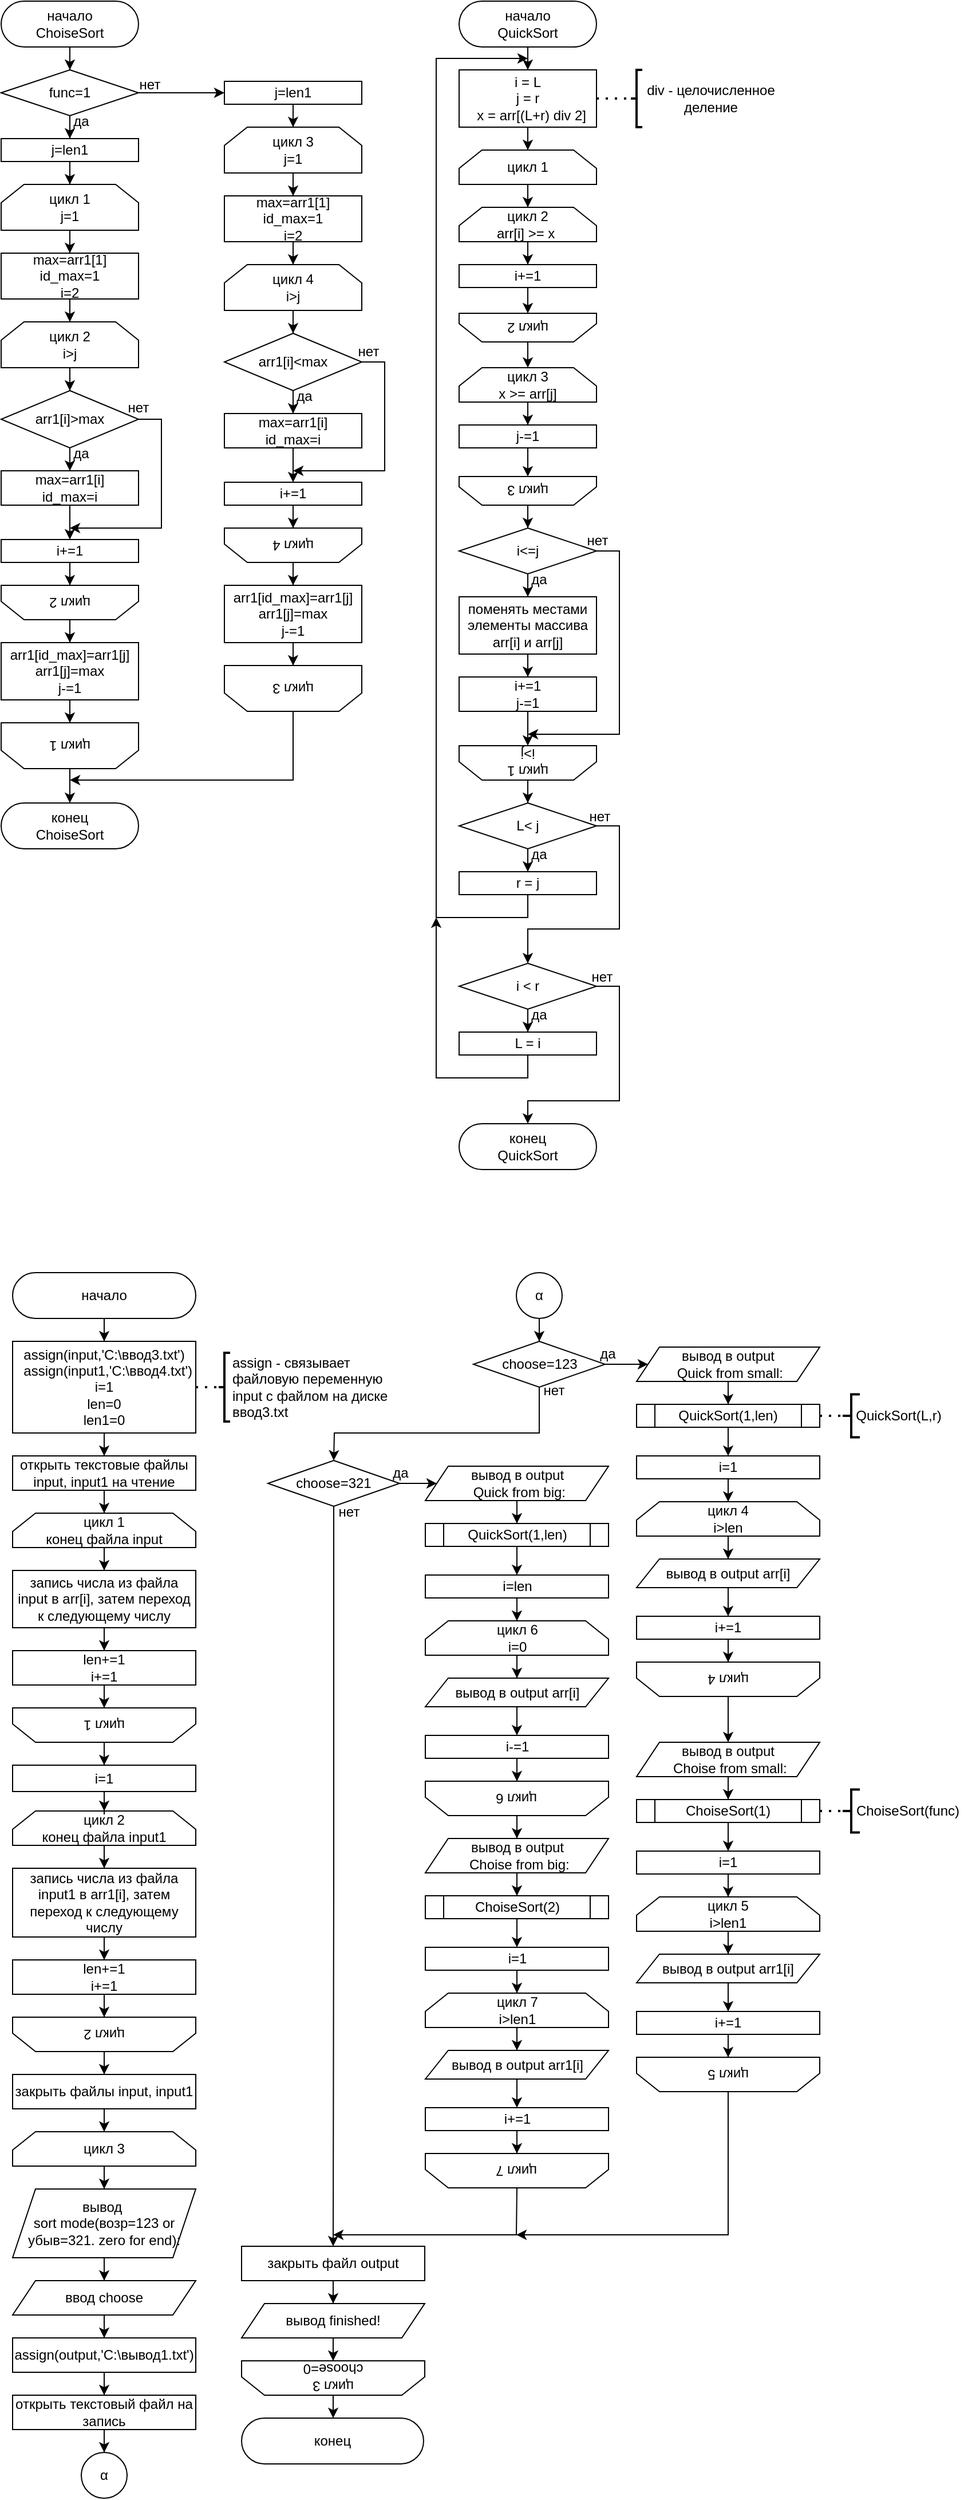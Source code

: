 <mxfile version="22.1.11" type="device">
  <diagram name="Page-1" id="1bL1KrdwcpAX85IpgROX">
    <mxGraphModel dx="1032" dy="501" grid="1" gridSize="10" guides="1" tooltips="1" connect="1" arrows="1" fold="1" page="1" pageScale="1" pageWidth="850" pageHeight="1100" math="0" shadow="0">
      <root>
        <mxCell id="0" />
        <mxCell id="1" parent="0" />
        <mxCell id="lD13FCNnS3y91jVT264B-4" style="edgeStyle=orthogonalEdgeStyle;rounded=0;orthogonalLoop=1;jettySize=auto;html=1;" edge="1" parent="1" source="lD13FCNnS3y91jVT264B-1" target="lD13FCNnS3y91jVT264B-2">
          <mxGeometry relative="1" as="geometry" />
        </mxCell>
        <mxCell id="lD13FCNnS3y91jVT264B-1" value="начало&lt;br&gt;ChoiseSort" style="rounded=1;whiteSpace=wrap;html=1;arcSize=50;" vertex="1" parent="1">
          <mxGeometry x="10" y="10" width="120" height="40" as="geometry" />
        </mxCell>
        <mxCell id="lD13FCNnS3y91jVT264B-6" value="" style="edgeStyle=orthogonalEdgeStyle;rounded=0;orthogonalLoop=1;jettySize=auto;html=1;" edge="1" parent="1" source="lD13FCNnS3y91jVT264B-2" target="lD13FCNnS3y91jVT264B-5">
          <mxGeometry relative="1" as="geometry" />
        </mxCell>
        <mxCell id="lD13FCNnS3y91jVT264B-52" style="edgeStyle=orthogonalEdgeStyle;rounded=0;orthogonalLoop=1;jettySize=auto;html=1;entryX=0;entryY=0.5;entryDx=0;entryDy=0;" edge="1" parent="1" source="lD13FCNnS3y91jVT264B-2" target="lD13FCNnS3y91jVT264B-31">
          <mxGeometry relative="1" as="geometry" />
        </mxCell>
        <mxCell id="lD13FCNnS3y91jVT264B-2" value="func=1" style="rhombus;whiteSpace=wrap;html=1;" vertex="1" parent="1">
          <mxGeometry x="10" y="70" width="120" height="40" as="geometry" />
        </mxCell>
        <mxCell id="lD13FCNnS3y91jVT264B-8" value="" style="edgeStyle=orthogonalEdgeStyle;rounded=0;orthogonalLoop=1;jettySize=auto;html=1;" edge="1" parent="1" source="lD13FCNnS3y91jVT264B-5" target="lD13FCNnS3y91jVT264B-7">
          <mxGeometry relative="1" as="geometry" />
        </mxCell>
        <mxCell id="lD13FCNnS3y91jVT264B-5" value="j=len1" style="rounded=0;whiteSpace=wrap;html=1;" vertex="1" parent="1">
          <mxGeometry x="10" y="130" width="120" height="20" as="geometry" />
        </mxCell>
        <mxCell id="lD13FCNnS3y91jVT264B-10" value="" style="edgeStyle=orthogonalEdgeStyle;rounded=0;orthogonalLoop=1;jettySize=auto;html=1;" edge="1" parent="1" source="lD13FCNnS3y91jVT264B-7" target="lD13FCNnS3y91jVT264B-9">
          <mxGeometry relative="1" as="geometry" />
        </mxCell>
        <mxCell id="lD13FCNnS3y91jVT264B-7" value="цикл 1&lt;br&gt;j=1" style="shape=loopLimit;whiteSpace=wrap;html=1;" vertex="1" parent="1">
          <mxGeometry x="10" y="170" width="120" height="40" as="geometry" />
        </mxCell>
        <mxCell id="lD13FCNnS3y91jVT264B-12" value="" style="edgeStyle=orthogonalEdgeStyle;rounded=0;orthogonalLoop=1;jettySize=auto;html=1;" edge="1" parent="1" source="lD13FCNnS3y91jVT264B-9" target="lD13FCNnS3y91jVT264B-11">
          <mxGeometry relative="1" as="geometry" />
        </mxCell>
        <mxCell id="lD13FCNnS3y91jVT264B-9" value="max=arr1[1]&lt;br&gt;id_max=1&lt;br&gt;i=2" style="rounded=0;whiteSpace=wrap;html=1;" vertex="1" parent="1">
          <mxGeometry x="10" y="230" width="120" height="40" as="geometry" />
        </mxCell>
        <mxCell id="lD13FCNnS3y91jVT264B-15" value="" style="edgeStyle=orthogonalEdgeStyle;rounded=0;orthogonalLoop=1;jettySize=auto;html=1;" edge="1" parent="1" source="lD13FCNnS3y91jVT264B-11" target="lD13FCNnS3y91jVT264B-13">
          <mxGeometry relative="1" as="geometry" />
        </mxCell>
        <mxCell id="lD13FCNnS3y91jVT264B-11" value="цикл 2&lt;br&gt;i&amp;gt;j" style="shape=loopLimit;whiteSpace=wrap;html=1;" vertex="1" parent="1">
          <mxGeometry x="10" y="290" width="120" height="40" as="geometry" />
        </mxCell>
        <mxCell id="lD13FCNnS3y91jVT264B-17" value="" style="edgeStyle=orthogonalEdgeStyle;rounded=0;orthogonalLoop=1;jettySize=auto;html=1;" edge="1" parent="1" source="lD13FCNnS3y91jVT264B-13" target="lD13FCNnS3y91jVT264B-16">
          <mxGeometry relative="1" as="geometry" />
        </mxCell>
        <mxCell id="lD13FCNnS3y91jVT264B-13" value="arr1[i]&amp;gt;max" style="rhombus;whiteSpace=wrap;html=1;" vertex="1" parent="1">
          <mxGeometry x="10" y="350" width="120" height="50" as="geometry" />
        </mxCell>
        <mxCell id="lD13FCNnS3y91jVT264B-14" value="да" style="text;html=1;strokeColor=none;fillColor=none;align=center;verticalAlign=middle;whiteSpace=wrap;rounded=0;" vertex="1" parent="1">
          <mxGeometry x="50" y="100" width="60" height="30" as="geometry" />
        </mxCell>
        <mxCell id="lD13FCNnS3y91jVT264B-20" value="" style="edgeStyle=orthogonalEdgeStyle;rounded=0;orthogonalLoop=1;jettySize=auto;html=1;" edge="1" parent="1" source="lD13FCNnS3y91jVT264B-16" target="lD13FCNnS3y91jVT264B-19">
          <mxGeometry relative="1" as="geometry" />
        </mxCell>
        <mxCell id="lD13FCNnS3y91jVT264B-16" value="max=arr1[i]&lt;br&gt;id_max=i" style="rounded=0;whiteSpace=wrap;html=1;" vertex="1" parent="1">
          <mxGeometry x="10" y="420" width="120" height="30" as="geometry" />
        </mxCell>
        <mxCell id="lD13FCNnS3y91jVT264B-18" value="да" style="text;html=1;strokeColor=none;fillColor=none;align=center;verticalAlign=middle;whiteSpace=wrap;rounded=0;" vertex="1" parent="1">
          <mxGeometry x="50" y="390" width="60" height="30" as="geometry" />
        </mxCell>
        <mxCell id="lD13FCNnS3y91jVT264B-25" value="" style="edgeStyle=orthogonalEdgeStyle;rounded=0;orthogonalLoop=1;jettySize=auto;html=1;" edge="1" parent="1" source="lD13FCNnS3y91jVT264B-19" target="lD13FCNnS3y91jVT264B-24">
          <mxGeometry relative="1" as="geometry" />
        </mxCell>
        <mxCell id="lD13FCNnS3y91jVT264B-19" value="i+=1" style="rounded=0;whiteSpace=wrap;html=1;" vertex="1" parent="1">
          <mxGeometry x="10" y="480" width="120" height="20" as="geometry" />
        </mxCell>
        <mxCell id="lD13FCNnS3y91jVT264B-22" value="нет" style="text;html=1;strokeColor=none;fillColor=none;align=center;verticalAlign=middle;whiteSpace=wrap;rounded=0;" vertex="1" parent="1">
          <mxGeometry x="100" y="350" width="60" height="30" as="geometry" />
        </mxCell>
        <mxCell id="lD13FCNnS3y91jVT264B-23" value="" style="endArrow=classic;html=1;rounded=0;exitX=1;exitY=0.5;exitDx=0;exitDy=0;" edge="1" parent="1" source="lD13FCNnS3y91jVT264B-13">
          <mxGeometry width="50" height="50" relative="1" as="geometry">
            <mxPoint x="390" y="420" as="sourcePoint" />
            <mxPoint x="70" y="470" as="targetPoint" />
            <Array as="points">
              <mxPoint x="150" y="375" />
              <mxPoint x="150" y="470" />
            </Array>
          </mxGeometry>
        </mxCell>
        <mxCell id="lD13FCNnS3y91jVT264B-27" value="" style="edgeStyle=orthogonalEdgeStyle;rounded=0;orthogonalLoop=1;jettySize=auto;html=1;" edge="1" parent="1" source="lD13FCNnS3y91jVT264B-24" target="lD13FCNnS3y91jVT264B-26">
          <mxGeometry relative="1" as="geometry" />
        </mxCell>
        <mxCell id="lD13FCNnS3y91jVT264B-24" value="цикл 2" style="shape=loopLimit;whiteSpace=wrap;html=1;rotation=-180;" vertex="1" parent="1">
          <mxGeometry x="10" y="520" width="120" height="30" as="geometry" />
        </mxCell>
        <mxCell id="lD13FCNnS3y91jVT264B-29" value="" style="edgeStyle=orthogonalEdgeStyle;rounded=0;orthogonalLoop=1;jettySize=auto;html=1;" edge="1" parent="1" source="lD13FCNnS3y91jVT264B-26" target="lD13FCNnS3y91jVT264B-28">
          <mxGeometry relative="1" as="geometry" />
        </mxCell>
        <mxCell id="lD13FCNnS3y91jVT264B-26" value="arr1[id_max]=arr1[j]&lt;br&gt;arr1[j]=max&lt;br&gt;j-=1" style="rounded=0;whiteSpace=wrap;html=1;" vertex="1" parent="1">
          <mxGeometry x="10" y="570" width="120" height="50" as="geometry" />
        </mxCell>
        <mxCell id="lD13FCNnS3y91jVT264B-55" value="" style="edgeStyle=orthogonalEdgeStyle;rounded=0;orthogonalLoop=1;jettySize=auto;html=1;" edge="1" parent="1" source="lD13FCNnS3y91jVT264B-28" target="lD13FCNnS3y91jVT264B-54">
          <mxGeometry relative="1" as="geometry" />
        </mxCell>
        <mxCell id="lD13FCNnS3y91jVT264B-28" value="цикл 1" style="shape=loopLimit;whiteSpace=wrap;html=1;rotation=-180;" vertex="1" parent="1">
          <mxGeometry x="10" y="640" width="120" height="40" as="geometry" />
        </mxCell>
        <mxCell id="lD13FCNnS3y91jVT264B-30" value="" style="edgeStyle=orthogonalEdgeStyle;rounded=0;orthogonalLoop=1;jettySize=auto;html=1;" edge="1" parent="1" source="lD13FCNnS3y91jVT264B-31" target="lD13FCNnS3y91jVT264B-33">
          <mxGeometry relative="1" as="geometry" />
        </mxCell>
        <mxCell id="lD13FCNnS3y91jVT264B-31" value="j=len1" style="rounded=0;whiteSpace=wrap;html=1;" vertex="1" parent="1">
          <mxGeometry x="205" y="80" width="120" height="20" as="geometry" />
        </mxCell>
        <mxCell id="lD13FCNnS3y91jVT264B-32" value="" style="edgeStyle=orthogonalEdgeStyle;rounded=0;orthogonalLoop=1;jettySize=auto;html=1;" edge="1" parent="1" source="lD13FCNnS3y91jVT264B-33" target="lD13FCNnS3y91jVT264B-35">
          <mxGeometry relative="1" as="geometry" />
        </mxCell>
        <mxCell id="lD13FCNnS3y91jVT264B-33" value="цикл 3&lt;br&gt;j=1" style="shape=loopLimit;whiteSpace=wrap;html=1;" vertex="1" parent="1">
          <mxGeometry x="205" y="120" width="120" height="40" as="geometry" />
        </mxCell>
        <mxCell id="lD13FCNnS3y91jVT264B-34" value="" style="edgeStyle=orthogonalEdgeStyle;rounded=0;orthogonalLoop=1;jettySize=auto;html=1;" edge="1" parent="1" source="lD13FCNnS3y91jVT264B-35" target="lD13FCNnS3y91jVT264B-37">
          <mxGeometry relative="1" as="geometry" />
        </mxCell>
        <mxCell id="lD13FCNnS3y91jVT264B-35" value="max=arr1[1]&lt;br&gt;id_max=1&lt;br&gt;i=2" style="rounded=0;whiteSpace=wrap;html=1;" vertex="1" parent="1">
          <mxGeometry x="205" y="180" width="120" height="40" as="geometry" />
        </mxCell>
        <mxCell id="lD13FCNnS3y91jVT264B-36" value="" style="edgeStyle=orthogonalEdgeStyle;rounded=0;orthogonalLoop=1;jettySize=auto;html=1;" edge="1" parent="1" source="lD13FCNnS3y91jVT264B-37" target="lD13FCNnS3y91jVT264B-39">
          <mxGeometry relative="1" as="geometry" />
        </mxCell>
        <mxCell id="lD13FCNnS3y91jVT264B-37" value="цикл 4&lt;br&gt;i&amp;gt;j" style="shape=loopLimit;whiteSpace=wrap;html=1;" vertex="1" parent="1">
          <mxGeometry x="205" y="240" width="120" height="40" as="geometry" />
        </mxCell>
        <mxCell id="lD13FCNnS3y91jVT264B-38" value="" style="edgeStyle=orthogonalEdgeStyle;rounded=0;orthogonalLoop=1;jettySize=auto;html=1;" edge="1" parent="1" source="lD13FCNnS3y91jVT264B-39" target="lD13FCNnS3y91jVT264B-41">
          <mxGeometry relative="1" as="geometry" />
        </mxCell>
        <mxCell id="lD13FCNnS3y91jVT264B-39" value="arr1[i]&amp;lt;max" style="rhombus;whiteSpace=wrap;html=1;" vertex="1" parent="1">
          <mxGeometry x="205" y="300" width="120" height="50" as="geometry" />
        </mxCell>
        <mxCell id="lD13FCNnS3y91jVT264B-40" value="" style="edgeStyle=orthogonalEdgeStyle;rounded=0;orthogonalLoop=1;jettySize=auto;html=1;" edge="1" parent="1" source="lD13FCNnS3y91jVT264B-41" target="lD13FCNnS3y91jVT264B-44">
          <mxGeometry relative="1" as="geometry" />
        </mxCell>
        <mxCell id="lD13FCNnS3y91jVT264B-41" value="max=arr1[i]&lt;br&gt;id_max=i" style="rounded=0;whiteSpace=wrap;html=1;" vertex="1" parent="1">
          <mxGeometry x="205" y="370" width="120" height="30" as="geometry" />
        </mxCell>
        <mxCell id="lD13FCNnS3y91jVT264B-42" value="да" style="text;html=1;strokeColor=none;fillColor=none;align=center;verticalAlign=middle;whiteSpace=wrap;rounded=0;" vertex="1" parent="1">
          <mxGeometry x="245" y="340" width="60" height="30" as="geometry" />
        </mxCell>
        <mxCell id="lD13FCNnS3y91jVT264B-43" value="" style="edgeStyle=orthogonalEdgeStyle;rounded=0;orthogonalLoop=1;jettySize=auto;html=1;" edge="1" parent="1" source="lD13FCNnS3y91jVT264B-44" target="lD13FCNnS3y91jVT264B-48">
          <mxGeometry relative="1" as="geometry" />
        </mxCell>
        <mxCell id="lD13FCNnS3y91jVT264B-44" value="i+=1" style="rounded=0;whiteSpace=wrap;html=1;" vertex="1" parent="1">
          <mxGeometry x="205" y="430" width="120" height="20" as="geometry" />
        </mxCell>
        <mxCell id="lD13FCNnS3y91jVT264B-45" value="нет" style="text;html=1;strokeColor=none;fillColor=none;align=center;verticalAlign=middle;whiteSpace=wrap;rounded=0;" vertex="1" parent="1">
          <mxGeometry x="301" y="301" width="60" height="30" as="geometry" />
        </mxCell>
        <mxCell id="lD13FCNnS3y91jVT264B-46" value="" style="endArrow=classic;html=1;rounded=0;exitX=1;exitY=0.5;exitDx=0;exitDy=0;" edge="1" parent="1" source="lD13FCNnS3y91jVT264B-39">
          <mxGeometry width="50" height="50" relative="1" as="geometry">
            <mxPoint x="585" y="370" as="sourcePoint" />
            <mxPoint x="265" y="420" as="targetPoint" />
            <Array as="points">
              <mxPoint x="345" y="325" />
              <mxPoint x="345" y="420" />
            </Array>
          </mxGeometry>
        </mxCell>
        <mxCell id="lD13FCNnS3y91jVT264B-47" value="" style="edgeStyle=orthogonalEdgeStyle;rounded=0;orthogonalLoop=1;jettySize=auto;html=1;" edge="1" parent="1" source="lD13FCNnS3y91jVT264B-48" target="lD13FCNnS3y91jVT264B-50">
          <mxGeometry relative="1" as="geometry" />
        </mxCell>
        <mxCell id="lD13FCNnS3y91jVT264B-48" value="цикл 4" style="shape=loopLimit;whiteSpace=wrap;html=1;rotation=-180;" vertex="1" parent="1">
          <mxGeometry x="205" y="470" width="120" height="30" as="geometry" />
        </mxCell>
        <mxCell id="lD13FCNnS3y91jVT264B-49" value="" style="edgeStyle=orthogonalEdgeStyle;rounded=0;orthogonalLoop=1;jettySize=auto;html=1;" edge="1" parent="1" source="lD13FCNnS3y91jVT264B-50" target="lD13FCNnS3y91jVT264B-51">
          <mxGeometry relative="1" as="geometry" />
        </mxCell>
        <mxCell id="lD13FCNnS3y91jVT264B-50" value="arr1[id_max]=arr1[j]&lt;br&gt;arr1[j]=max&lt;br&gt;j-=1" style="rounded=0;whiteSpace=wrap;html=1;" vertex="1" parent="1">
          <mxGeometry x="205" y="520" width="120" height="50" as="geometry" />
        </mxCell>
        <mxCell id="lD13FCNnS3y91jVT264B-56" style="rounded=0;orthogonalLoop=1;jettySize=auto;html=1;exitX=0.5;exitY=0;exitDx=0;exitDy=0;" edge="1" parent="1" source="lD13FCNnS3y91jVT264B-51">
          <mxGeometry relative="1" as="geometry">
            <mxPoint x="70" y="690" as="targetPoint" />
            <Array as="points">
              <mxPoint x="265" y="690" />
            </Array>
          </mxGeometry>
        </mxCell>
        <mxCell id="lD13FCNnS3y91jVT264B-51" value="цикл 3" style="shape=loopLimit;whiteSpace=wrap;html=1;rotation=-180;" vertex="1" parent="1">
          <mxGeometry x="205" y="590" width="120" height="40" as="geometry" />
        </mxCell>
        <mxCell id="lD13FCNnS3y91jVT264B-53" value="нет" style="text;html=1;strokeColor=none;fillColor=none;align=center;verticalAlign=middle;whiteSpace=wrap;rounded=0;" vertex="1" parent="1">
          <mxGeometry x="110" y="68" width="60" height="30" as="geometry" />
        </mxCell>
        <mxCell id="lD13FCNnS3y91jVT264B-54" value="конец&lt;br&gt;ChoiseSort" style="rounded=1;whiteSpace=wrap;html=1;arcSize=50;" vertex="1" parent="1">
          <mxGeometry x="10" y="710" width="120" height="40" as="geometry" />
        </mxCell>
        <mxCell id="lD13FCNnS3y91jVT264B-59" value="" style="edgeStyle=orthogonalEdgeStyle;rounded=0;orthogonalLoop=1;jettySize=auto;html=1;" edge="1" parent="1" source="lD13FCNnS3y91jVT264B-57" target="lD13FCNnS3y91jVT264B-58">
          <mxGeometry relative="1" as="geometry" />
        </mxCell>
        <mxCell id="lD13FCNnS3y91jVT264B-57" value="начало&lt;br&gt;QuickSort" style="rounded=1;whiteSpace=wrap;html=1;arcSize=50;" vertex="1" parent="1">
          <mxGeometry x="410" y="10" width="120" height="40" as="geometry" />
        </mxCell>
        <mxCell id="lD13FCNnS3y91jVT264B-64" value="" style="edgeStyle=orthogonalEdgeStyle;rounded=0;orthogonalLoop=1;jettySize=auto;html=1;" edge="1" parent="1" source="lD13FCNnS3y91jVT264B-58" target="lD13FCNnS3y91jVT264B-63">
          <mxGeometry relative="1" as="geometry" />
        </mxCell>
        <mxCell id="lD13FCNnS3y91jVT264B-58" value="&lt;div&gt;i = L&lt;/div&gt;&lt;div&gt;j = r&lt;/div&gt;&lt;div&gt;&lt;span style=&quot;font-size: 12px;&quot;&gt;&amp;nbsp; x = arr[(L+r) div 2]&lt;/span&gt;&lt;/div&gt;" style="rounded=0;whiteSpace=wrap;html=1;" vertex="1" parent="1">
          <mxGeometry x="410" y="70" width="120" height="50" as="geometry" />
        </mxCell>
        <mxCell id="lD13FCNnS3y91jVT264B-60" value="div - целочисленное деление" style="text;html=1;strokeColor=none;fillColor=none;align=center;verticalAlign=middle;whiteSpace=wrap;rounded=0;" vertex="1" parent="1">
          <mxGeometry x="560" y="80" width="140" height="30" as="geometry" />
        </mxCell>
        <mxCell id="lD13FCNnS3y91jVT264B-61" value="" style="endArrow=none;dashed=1;html=1;dashPattern=1 3;strokeWidth=2;rounded=0;exitX=1;exitY=0.5;exitDx=0;exitDy=0;" edge="1" parent="1" source="lD13FCNnS3y91jVT264B-58">
          <mxGeometry width="50" height="50" relative="1" as="geometry">
            <mxPoint x="430" y="200" as="sourcePoint" />
            <mxPoint x="560" y="95" as="targetPoint" />
          </mxGeometry>
        </mxCell>
        <mxCell id="lD13FCNnS3y91jVT264B-62" value="" style="strokeWidth=2;html=1;shape=mxgraph.flowchart.annotation_2;align=left;labelPosition=right;pointerEvents=1;" vertex="1" parent="1">
          <mxGeometry x="560" y="70" width="10" height="50" as="geometry" />
        </mxCell>
        <mxCell id="lD13FCNnS3y91jVT264B-66" value="" style="edgeStyle=orthogonalEdgeStyle;rounded=0;orthogonalLoop=1;jettySize=auto;html=1;" edge="1" parent="1" source="lD13FCNnS3y91jVT264B-63" target="lD13FCNnS3y91jVT264B-65">
          <mxGeometry relative="1" as="geometry" />
        </mxCell>
        <mxCell id="lD13FCNnS3y91jVT264B-63" value="цикл 1" style="shape=loopLimit;whiteSpace=wrap;html=1;" vertex="1" parent="1">
          <mxGeometry x="410" y="140" width="120" height="30" as="geometry" />
        </mxCell>
        <mxCell id="lD13FCNnS3y91jVT264B-68" value="" style="edgeStyle=orthogonalEdgeStyle;rounded=0;orthogonalLoop=1;jettySize=auto;html=1;" edge="1" parent="1" source="lD13FCNnS3y91jVT264B-65" target="lD13FCNnS3y91jVT264B-67">
          <mxGeometry relative="1" as="geometry" />
        </mxCell>
        <mxCell id="lD13FCNnS3y91jVT264B-65" value="цикл 2&lt;br&gt;arr[i] &amp;gt;= x&amp;nbsp;" style="shape=loopLimit;whiteSpace=wrap;html=1;" vertex="1" parent="1">
          <mxGeometry x="410" y="190" width="120" height="30" as="geometry" />
        </mxCell>
        <mxCell id="lD13FCNnS3y91jVT264B-70" value="" style="edgeStyle=orthogonalEdgeStyle;rounded=0;orthogonalLoop=1;jettySize=auto;html=1;" edge="1" parent="1" source="lD13FCNnS3y91jVT264B-67" target="lD13FCNnS3y91jVT264B-69">
          <mxGeometry relative="1" as="geometry" />
        </mxCell>
        <mxCell id="lD13FCNnS3y91jVT264B-67" value="i+=1" style="rounded=0;whiteSpace=wrap;html=1;" vertex="1" parent="1">
          <mxGeometry x="410" y="240" width="120" height="20" as="geometry" />
        </mxCell>
        <mxCell id="lD13FCNnS3y91jVT264B-78" style="edgeStyle=orthogonalEdgeStyle;rounded=0;orthogonalLoop=1;jettySize=auto;html=1;entryX=0.5;entryY=0;entryDx=0;entryDy=0;" edge="1" parent="1" source="lD13FCNnS3y91jVT264B-69" target="lD13FCNnS3y91jVT264B-72">
          <mxGeometry relative="1" as="geometry" />
        </mxCell>
        <mxCell id="lD13FCNnS3y91jVT264B-69" value="цикл 2" style="shape=loopLimit;whiteSpace=wrap;html=1;rotation=-180;" vertex="1" parent="1">
          <mxGeometry x="410" y="282.5" width="120" height="25" as="geometry" />
        </mxCell>
        <mxCell id="lD13FCNnS3y91jVT264B-71" value="" style="edgeStyle=orthogonalEdgeStyle;rounded=0;orthogonalLoop=1;jettySize=auto;html=1;" edge="1" parent="1" source="lD13FCNnS3y91jVT264B-72" target="lD13FCNnS3y91jVT264B-74">
          <mxGeometry relative="1" as="geometry" />
        </mxCell>
        <mxCell id="lD13FCNnS3y91jVT264B-72" value="цикл 3&lt;br&gt;x &amp;gt;= arr[j]" style="shape=loopLimit;whiteSpace=wrap;html=1;" vertex="1" parent="1">
          <mxGeometry x="410" y="330" width="120" height="30" as="geometry" />
        </mxCell>
        <mxCell id="lD13FCNnS3y91jVT264B-73" value="" style="edgeStyle=orthogonalEdgeStyle;rounded=0;orthogonalLoop=1;jettySize=auto;html=1;" edge="1" parent="1" source="lD13FCNnS3y91jVT264B-74" target="lD13FCNnS3y91jVT264B-75">
          <mxGeometry relative="1" as="geometry" />
        </mxCell>
        <mxCell id="lD13FCNnS3y91jVT264B-74" value="j-=1" style="rounded=0;whiteSpace=wrap;html=1;" vertex="1" parent="1">
          <mxGeometry x="410" y="380" width="120" height="20" as="geometry" />
        </mxCell>
        <mxCell id="lD13FCNnS3y91jVT264B-80" value="" style="edgeStyle=orthogonalEdgeStyle;rounded=0;orthogonalLoop=1;jettySize=auto;html=1;" edge="1" parent="1" source="lD13FCNnS3y91jVT264B-75" target="lD13FCNnS3y91jVT264B-79">
          <mxGeometry relative="1" as="geometry" />
        </mxCell>
        <mxCell id="lD13FCNnS3y91jVT264B-75" value="цикл 3" style="shape=loopLimit;whiteSpace=wrap;html=1;rotation=-180;" vertex="1" parent="1">
          <mxGeometry x="410" y="425" width="120" height="25" as="geometry" />
        </mxCell>
        <mxCell id="lD13FCNnS3y91jVT264B-82" value="" style="edgeStyle=orthogonalEdgeStyle;rounded=0;orthogonalLoop=1;jettySize=auto;html=1;" edge="1" parent="1" source="lD13FCNnS3y91jVT264B-79" target="lD13FCNnS3y91jVT264B-81">
          <mxGeometry relative="1" as="geometry" />
        </mxCell>
        <mxCell id="lD13FCNnS3y91jVT264B-79" value="i&amp;lt;=j" style="rhombus;whiteSpace=wrap;html=1;" vertex="1" parent="1">
          <mxGeometry x="410" y="470" width="120" height="40" as="geometry" />
        </mxCell>
        <mxCell id="lD13FCNnS3y91jVT264B-85" value="" style="edgeStyle=orthogonalEdgeStyle;rounded=0;orthogonalLoop=1;jettySize=auto;html=1;" edge="1" parent="1" source="lD13FCNnS3y91jVT264B-81" target="lD13FCNnS3y91jVT264B-84">
          <mxGeometry relative="1" as="geometry" />
        </mxCell>
        <mxCell id="lD13FCNnS3y91jVT264B-81" value="поменять местами элементы массива arr[i] и arr[j]" style="rounded=0;whiteSpace=wrap;html=1;" vertex="1" parent="1">
          <mxGeometry x="410" y="530" width="120" height="50" as="geometry" />
        </mxCell>
        <mxCell id="lD13FCNnS3y91jVT264B-83" value="да" style="text;html=1;strokeColor=none;fillColor=none;align=center;verticalAlign=middle;whiteSpace=wrap;rounded=0;" vertex="1" parent="1">
          <mxGeometry x="450" y="500" width="60" height="30" as="geometry" />
        </mxCell>
        <mxCell id="lD13FCNnS3y91jVT264B-87" value="" style="edgeStyle=orthogonalEdgeStyle;rounded=0;orthogonalLoop=1;jettySize=auto;html=1;" edge="1" parent="1" source="lD13FCNnS3y91jVT264B-84" target="lD13FCNnS3y91jVT264B-86">
          <mxGeometry relative="1" as="geometry" />
        </mxCell>
        <mxCell id="lD13FCNnS3y91jVT264B-84" value="i+=1&lt;br&gt;j-=1" style="rounded=0;whiteSpace=wrap;html=1;" vertex="1" parent="1">
          <mxGeometry x="410" y="600" width="120" height="30" as="geometry" />
        </mxCell>
        <mxCell id="lD13FCNnS3y91jVT264B-89" value="" style="edgeStyle=orthogonalEdgeStyle;rounded=0;orthogonalLoop=1;jettySize=auto;html=1;" edge="1" parent="1" source="lD13FCNnS3y91jVT264B-86" target="lD13FCNnS3y91jVT264B-88">
          <mxGeometry relative="1" as="geometry" />
        </mxCell>
        <mxCell id="lD13FCNnS3y91jVT264B-86" value="цикл 1&lt;br&gt;i&amp;gt;j" style="shape=loopLimit;whiteSpace=wrap;html=1;rotation=-180;" vertex="1" parent="1">
          <mxGeometry x="410" y="660" width="120" height="30" as="geometry" />
        </mxCell>
        <mxCell id="lD13FCNnS3y91jVT264B-91" value="" style="edgeStyle=orthogonalEdgeStyle;rounded=0;orthogonalLoop=1;jettySize=auto;html=1;" edge="1" parent="1" source="lD13FCNnS3y91jVT264B-88" target="lD13FCNnS3y91jVT264B-90">
          <mxGeometry relative="1" as="geometry" />
        </mxCell>
        <mxCell id="lD13FCNnS3y91jVT264B-88" value="L&amp;lt; j" style="rhombus;whiteSpace=wrap;html=1;" vertex="1" parent="1">
          <mxGeometry x="410" y="710" width="120" height="40" as="geometry" />
        </mxCell>
        <mxCell id="lD13FCNnS3y91jVT264B-90" value="r = j" style="rounded=0;whiteSpace=wrap;html=1;" vertex="1" parent="1">
          <mxGeometry x="410" y="770" width="120" height="20" as="geometry" />
        </mxCell>
        <mxCell id="lD13FCNnS3y91jVT264B-92" value="нет" style="text;html=1;strokeColor=none;fillColor=none;align=center;verticalAlign=middle;whiteSpace=wrap;rounded=0;" vertex="1" parent="1">
          <mxGeometry x="501" y="466" width="60" height="30" as="geometry" />
        </mxCell>
        <mxCell id="lD13FCNnS3y91jVT264B-93" value="" style="endArrow=classic;html=1;rounded=0;exitX=1;exitY=0.5;exitDx=0;exitDy=0;" edge="1" parent="1" source="lD13FCNnS3y91jVT264B-79">
          <mxGeometry width="50" height="50" relative="1" as="geometry">
            <mxPoint x="430" y="650" as="sourcePoint" />
            <mxPoint x="470" y="650" as="targetPoint" />
            <Array as="points">
              <mxPoint x="550" y="490" />
              <mxPoint x="550" y="650" />
            </Array>
          </mxGeometry>
        </mxCell>
        <mxCell id="lD13FCNnS3y91jVT264B-94" value="да" style="text;html=1;strokeColor=none;fillColor=none;align=center;verticalAlign=middle;whiteSpace=wrap;rounded=0;" vertex="1" parent="1">
          <mxGeometry x="450" y="740" width="60" height="30" as="geometry" />
        </mxCell>
        <mxCell id="lD13FCNnS3y91jVT264B-95" value="" style="endArrow=classic;html=1;rounded=0;exitX=0.5;exitY=1;exitDx=0;exitDy=0;" edge="1" parent="1" source="lD13FCNnS3y91jVT264B-90">
          <mxGeometry width="50" height="50" relative="1" as="geometry">
            <mxPoint x="430" y="760" as="sourcePoint" />
            <mxPoint x="470" y="60" as="targetPoint" />
            <Array as="points">
              <mxPoint x="470" y="810" />
              <mxPoint x="390" y="810" />
              <mxPoint x="390" y="60" />
            </Array>
          </mxGeometry>
        </mxCell>
        <mxCell id="lD13FCNnS3y91jVT264B-99" value="" style="edgeStyle=orthogonalEdgeStyle;rounded=0;orthogonalLoop=1;jettySize=auto;html=1;" edge="1" parent="1" source="lD13FCNnS3y91jVT264B-100" target="lD13FCNnS3y91jVT264B-101">
          <mxGeometry relative="1" as="geometry" />
        </mxCell>
        <mxCell id="lD13FCNnS3y91jVT264B-100" value="i &amp;lt; r" style="rhombus;whiteSpace=wrap;html=1;" vertex="1" parent="1">
          <mxGeometry x="410" y="850" width="120" height="40" as="geometry" />
        </mxCell>
        <mxCell id="lD13FCNnS3y91jVT264B-101" value="L = i" style="rounded=0;whiteSpace=wrap;html=1;" vertex="1" parent="1">
          <mxGeometry x="410" y="910" width="120" height="20" as="geometry" />
        </mxCell>
        <mxCell id="lD13FCNnS3y91jVT264B-102" value="да" style="text;html=1;strokeColor=none;fillColor=none;align=center;verticalAlign=middle;whiteSpace=wrap;rounded=0;" vertex="1" parent="1">
          <mxGeometry x="450" y="880" width="60" height="30" as="geometry" />
        </mxCell>
        <mxCell id="lD13FCNnS3y91jVT264B-103" value="нет" style="text;html=1;strokeColor=none;fillColor=none;align=center;verticalAlign=middle;whiteSpace=wrap;rounded=0;" vertex="1" parent="1">
          <mxGeometry x="503" y="707" width="60" height="30" as="geometry" />
        </mxCell>
        <mxCell id="lD13FCNnS3y91jVT264B-104" value="" style="endArrow=classic;html=1;rounded=0;exitX=1;exitY=0.5;exitDx=0;exitDy=0;entryX=0.5;entryY=0;entryDx=0;entryDy=0;" edge="1" parent="1" source="lD13FCNnS3y91jVT264B-88" target="lD13FCNnS3y91jVT264B-100">
          <mxGeometry width="50" height="50" relative="1" as="geometry">
            <mxPoint x="430" y="870" as="sourcePoint" />
            <mxPoint x="480" y="820" as="targetPoint" />
            <Array as="points">
              <mxPoint x="550" y="730" />
              <mxPoint x="550" y="820" />
              <mxPoint x="470" y="820" />
            </Array>
          </mxGeometry>
        </mxCell>
        <mxCell id="lD13FCNnS3y91jVT264B-105" value="" style="endArrow=classic;html=1;rounded=0;exitX=0.5;exitY=1;exitDx=0;exitDy=0;" edge="1" parent="1" source="lD13FCNnS3y91jVT264B-101">
          <mxGeometry width="50" height="50" relative="1" as="geometry">
            <mxPoint x="430" y="980" as="sourcePoint" />
            <mxPoint x="390" y="810" as="targetPoint" />
            <Array as="points">
              <mxPoint x="470" y="950" />
              <mxPoint x="390" y="950" />
            </Array>
          </mxGeometry>
        </mxCell>
        <mxCell id="lD13FCNnS3y91jVT264B-106" value="нет" style="text;html=1;strokeColor=none;fillColor=none;align=center;verticalAlign=middle;whiteSpace=wrap;rounded=0;" vertex="1" parent="1">
          <mxGeometry x="505" y="847" width="60" height="30" as="geometry" />
        </mxCell>
        <mxCell id="lD13FCNnS3y91jVT264B-108" value="конец&lt;br&gt;QuickSort" style="rounded=1;whiteSpace=wrap;html=1;arcSize=50;" vertex="1" parent="1">
          <mxGeometry x="410" y="990" width="120" height="40" as="geometry" />
        </mxCell>
        <mxCell id="lD13FCNnS3y91jVT264B-109" value="" style="endArrow=classic;html=1;rounded=0;exitX=1;exitY=0.5;exitDx=0;exitDy=0;entryX=0.5;entryY=0;entryDx=0;entryDy=0;" edge="1" parent="1" source="lD13FCNnS3y91jVT264B-100" target="lD13FCNnS3y91jVT264B-108">
          <mxGeometry width="50" height="50" relative="1" as="geometry">
            <mxPoint x="430" y="980" as="sourcePoint" />
            <mxPoint x="480" y="930" as="targetPoint" />
            <Array as="points">
              <mxPoint x="550" y="870" />
              <mxPoint x="550" y="970" />
              <mxPoint x="470" y="970" />
            </Array>
          </mxGeometry>
        </mxCell>
        <mxCell id="lD13FCNnS3y91jVT264B-112" value="" style="edgeStyle=orthogonalEdgeStyle;rounded=0;orthogonalLoop=1;jettySize=auto;html=1;" edge="1" parent="1" source="lD13FCNnS3y91jVT264B-110" target="lD13FCNnS3y91jVT264B-111">
          <mxGeometry relative="1" as="geometry" />
        </mxCell>
        <mxCell id="lD13FCNnS3y91jVT264B-110" value="начало" style="rounded=1;whiteSpace=wrap;html=1;arcSize=50;" vertex="1" parent="1">
          <mxGeometry x="20" y="1120" width="160" height="40" as="geometry" />
        </mxCell>
        <mxCell id="lD13FCNnS3y91jVT264B-119" value="" style="edgeStyle=orthogonalEdgeStyle;rounded=0;orthogonalLoop=1;jettySize=auto;html=1;" edge="1" parent="1" source="lD13FCNnS3y91jVT264B-111" target="lD13FCNnS3y91jVT264B-118">
          <mxGeometry relative="1" as="geometry" />
        </mxCell>
        <mxCell id="lD13FCNnS3y91jVT264B-111" value="&lt;div&gt;assign(input,&#39;C:\ввод3.txt&#39;)&lt;/div&gt;&lt;div&gt;&lt;span style=&quot;font-size: 12px;&quot;&gt;&amp;nbsp; assign(input1,&#39;C:\ввод4.txt&#39;)&lt;/span&gt;&lt;/div&gt;&lt;div&gt;&lt;span style=&quot;font-size: 12px;&quot;&gt;i=1&lt;/span&gt;&lt;/div&gt;&lt;div&gt;&lt;span style=&quot;font-size: 12px;&quot;&gt;len=0&lt;/span&gt;&lt;/div&gt;&lt;div&gt;&lt;span style=&quot;font-size: 12px;&quot;&gt;len1=0&lt;/span&gt;&lt;/div&gt;" style="rounded=0;whiteSpace=wrap;html=1;" vertex="1" parent="1">
          <mxGeometry x="20" y="1180" width="160" height="80" as="geometry" />
        </mxCell>
        <mxCell id="lD13FCNnS3y91jVT264B-113" value="assign - связывает файловую переменную input с файлом на диске ввод3.txt&amp;nbsp;" style="text;html=1;strokeColor=none;fillColor=none;align=left;verticalAlign=middle;whiteSpace=wrap;rounded=0;" vertex="1" parent="1">
          <mxGeometry x="210" y="1195" width="140" height="50" as="geometry" />
        </mxCell>
        <mxCell id="lD13FCNnS3y91jVT264B-116" value="" style="endArrow=none;dashed=1;html=1;dashPattern=1 3;strokeWidth=2;rounded=0;exitX=1;exitY=0.5;exitDx=0;exitDy=0;entryX=0;entryY=0.5;entryDx=0;entryDy=0;entryPerimeter=0;" edge="1" parent="1" source="lD13FCNnS3y91jVT264B-111" target="lD13FCNnS3y91jVT264B-115">
          <mxGeometry width="50" height="50" relative="1" as="geometry">
            <mxPoint x="180" y="1200" as="sourcePoint" />
            <mxPoint x="220" y="1260" as="targetPoint" />
          </mxGeometry>
        </mxCell>
        <mxCell id="lD13FCNnS3y91jVT264B-115" value="" style="strokeWidth=2;html=1;shape=mxgraph.flowchart.annotation_2;align=left;labelPosition=right;pointerEvents=1;" vertex="1" parent="1">
          <mxGeometry x="200" y="1190" width="10" height="60" as="geometry" />
        </mxCell>
        <mxCell id="lD13FCNnS3y91jVT264B-123" value="" style="edgeStyle=orthogonalEdgeStyle;rounded=0;orthogonalLoop=1;jettySize=auto;html=1;" edge="1" parent="1" source="lD13FCNnS3y91jVT264B-118" target="lD13FCNnS3y91jVT264B-122">
          <mxGeometry relative="1" as="geometry" />
        </mxCell>
        <mxCell id="lD13FCNnS3y91jVT264B-118" value="открыть текстовые файлы input, input1 на чтение" style="rounded=0;whiteSpace=wrap;html=1;" vertex="1" parent="1">
          <mxGeometry x="20" y="1280" width="160" height="30" as="geometry" />
        </mxCell>
        <mxCell id="lD13FCNnS3y91jVT264B-125" value="" style="edgeStyle=orthogonalEdgeStyle;rounded=0;orthogonalLoop=1;jettySize=auto;html=1;" edge="1" parent="1" source="lD13FCNnS3y91jVT264B-122" target="lD13FCNnS3y91jVT264B-124">
          <mxGeometry relative="1" as="geometry" />
        </mxCell>
        <mxCell id="lD13FCNnS3y91jVT264B-122" value="цикл 1&lt;br&gt;конец файла input" style="shape=loopLimit;whiteSpace=wrap;html=1;" vertex="1" parent="1">
          <mxGeometry x="20" y="1330" width="160" height="30" as="geometry" />
        </mxCell>
        <mxCell id="lD13FCNnS3y91jVT264B-127" value="" style="edgeStyle=orthogonalEdgeStyle;rounded=0;orthogonalLoop=1;jettySize=auto;html=1;" edge="1" parent="1" source="lD13FCNnS3y91jVT264B-124" target="lD13FCNnS3y91jVT264B-126">
          <mxGeometry relative="1" as="geometry" />
        </mxCell>
        <mxCell id="lD13FCNnS3y91jVT264B-124" value="запись числа из файла input в arr[i], затем переход к следующему числу" style="rounded=0;whiteSpace=wrap;html=1;" vertex="1" parent="1">
          <mxGeometry x="20" y="1380" width="160" height="50" as="geometry" />
        </mxCell>
        <mxCell id="lD13FCNnS3y91jVT264B-129" value="" style="edgeStyle=orthogonalEdgeStyle;rounded=0;orthogonalLoop=1;jettySize=auto;html=1;" edge="1" parent="1" source="lD13FCNnS3y91jVT264B-126" target="lD13FCNnS3y91jVT264B-128">
          <mxGeometry relative="1" as="geometry" />
        </mxCell>
        <mxCell id="lD13FCNnS3y91jVT264B-126" value="len+=1&lt;br&gt;i+=1" style="rounded=0;whiteSpace=wrap;html=1;" vertex="1" parent="1">
          <mxGeometry x="20" y="1450" width="160" height="30" as="geometry" />
        </mxCell>
        <mxCell id="lD13FCNnS3y91jVT264B-140" style="edgeStyle=orthogonalEdgeStyle;rounded=0;orthogonalLoop=1;jettySize=auto;html=1;entryX=0.5;entryY=0;entryDx=0;entryDy=0;" edge="1" parent="1" source="lD13FCNnS3y91jVT264B-128" target="lD13FCNnS3y91jVT264B-139">
          <mxGeometry relative="1" as="geometry" />
        </mxCell>
        <mxCell id="lD13FCNnS3y91jVT264B-128" value="цикл 1" style="shape=loopLimit;whiteSpace=wrap;html=1;rotation=-180;" vertex="1" parent="1">
          <mxGeometry x="20" y="1500" width="160" height="30" as="geometry" />
        </mxCell>
        <mxCell id="lD13FCNnS3y91jVT264B-130" value="" style="edgeStyle=orthogonalEdgeStyle;rounded=0;orthogonalLoop=1;jettySize=auto;html=1;" edge="1" parent="1" source="lD13FCNnS3y91jVT264B-131" target="lD13FCNnS3y91jVT264B-133">
          <mxGeometry relative="1" as="geometry" />
        </mxCell>
        <mxCell id="lD13FCNnS3y91jVT264B-131" value="цикл 2&lt;br&gt;конец файла input1" style="shape=loopLimit;whiteSpace=wrap;html=1;" vertex="1" parent="1">
          <mxGeometry x="20" y="1590" width="160" height="30" as="geometry" />
        </mxCell>
        <mxCell id="lD13FCNnS3y91jVT264B-132" value="" style="edgeStyle=orthogonalEdgeStyle;rounded=0;orthogonalLoop=1;jettySize=auto;html=1;" edge="1" parent="1" source="lD13FCNnS3y91jVT264B-133" target="lD13FCNnS3y91jVT264B-135">
          <mxGeometry relative="1" as="geometry" />
        </mxCell>
        <mxCell id="lD13FCNnS3y91jVT264B-133" value="запись числа из файла input1 в arr1[i], затем переход к следующему числу" style="rounded=0;whiteSpace=wrap;html=1;" vertex="1" parent="1">
          <mxGeometry x="20" y="1640" width="160" height="60" as="geometry" />
        </mxCell>
        <mxCell id="lD13FCNnS3y91jVT264B-134" value="" style="edgeStyle=orthogonalEdgeStyle;rounded=0;orthogonalLoop=1;jettySize=auto;html=1;" edge="1" parent="1" source="lD13FCNnS3y91jVT264B-135" target="lD13FCNnS3y91jVT264B-136">
          <mxGeometry relative="1" as="geometry" />
        </mxCell>
        <mxCell id="lD13FCNnS3y91jVT264B-135" value="len+=1&lt;br&gt;i+=1" style="rounded=0;whiteSpace=wrap;html=1;" vertex="1" parent="1">
          <mxGeometry x="20" y="1720" width="160" height="30" as="geometry" />
        </mxCell>
        <mxCell id="lD13FCNnS3y91jVT264B-143" value="" style="edgeStyle=orthogonalEdgeStyle;rounded=0;orthogonalLoop=1;jettySize=auto;html=1;" edge="1" parent="1" source="lD13FCNnS3y91jVT264B-136" target="lD13FCNnS3y91jVT264B-142">
          <mxGeometry relative="1" as="geometry" />
        </mxCell>
        <mxCell id="lD13FCNnS3y91jVT264B-136" value="цикл 2" style="shape=loopLimit;whiteSpace=wrap;html=1;rotation=-180;" vertex="1" parent="1">
          <mxGeometry x="20" y="1770" width="160" height="30" as="geometry" />
        </mxCell>
        <mxCell id="lD13FCNnS3y91jVT264B-141" style="edgeStyle=orthogonalEdgeStyle;rounded=0;orthogonalLoop=1;jettySize=auto;html=1;entryX=0.5;entryY=0;entryDx=0;entryDy=0;" edge="1" parent="1" source="lD13FCNnS3y91jVT264B-139" target="lD13FCNnS3y91jVT264B-131">
          <mxGeometry relative="1" as="geometry" />
        </mxCell>
        <mxCell id="lD13FCNnS3y91jVT264B-139" value="i=1" style="rounded=0;whiteSpace=wrap;html=1;" vertex="1" parent="1">
          <mxGeometry x="20" y="1550" width="160" height="23" as="geometry" />
        </mxCell>
        <mxCell id="lD13FCNnS3y91jVT264B-145" value="" style="edgeStyle=orthogonalEdgeStyle;rounded=0;orthogonalLoop=1;jettySize=auto;html=1;" edge="1" parent="1" source="lD13FCNnS3y91jVT264B-142" target="lD13FCNnS3y91jVT264B-144">
          <mxGeometry relative="1" as="geometry" />
        </mxCell>
        <mxCell id="lD13FCNnS3y91jVT264B-142" value="закрыть файлы input, input1" style="rounded=0;whiteSpace=wrap;html=1;" vertex="1" parent="1">
          <mxGeometry x="20" y="1820" width="160" height="30" as="geometry" />
        </mxCell>
        <mxCell id="lD13FCNnS3y91jVT264B-147" value="" style="edgeStyle=orthogonalEdgeStyle;rounded=0;orthogonalLoop=1;jettySize=auto;html=1;" edge="1" parent="1" source="lD13FCNnS3y91jVT264B-144" target="lD13FCNnS3y91jVT264B-146">
          <mxGeometry relative="1" as="geometry" />
        </mxCell>
        <mxCell id="lD13FCNnS3y91jVT264B-144" value="цикл 3" style="shape=loopLimit;whiteSpace=wrap;html=1;" vertex="1" parent="1">
          <mxGeometry x="20" y="1870" width="160" height="30" as="geometry" />
        </mxCell>
        <mxCell id="lD13FCNnS3y91jVT264B-149" style="edgeStyle=orthogonalEdgeStyle;rounded=0;orthogonalLoop=1;jettySize=auto;html=1;" edge="1" parent="1" source="lD13FCNnS3y91jVT264B-146" target="lD13FCNnS3y91jVT264B-148">
          <mxGeometry relative="1" as="geometry" />
        </mxCell>
        <mxCell id="lD13FCNnS3y91jVT264B-146" value="вывод&amp;nbsp;&lt;br&gt;sort mode(возр=123 or убыв=321. zero for end):" style="shape=parallelogram;perimeter=parallelogramPerimeter;whiteSpace=wrap;html=1;fixedSize=1;" vertex="1" parent="1">
          <mxGeometry x="20" y="1920" width="160" height="60" as="geometry" />
        </mxCell>
        <mxCell id="lD13FCNnS3y91jVT264B-151" style="edgeStyle=orthogonalEdgeStyle;rounded=0;orthogonalLoop=1;jettySize=auto;html=1;" edge="1" parent="1" source="lD13FCNnS3y91jVT264B-148" target="lD13FCNnS3y91jVT264B-150">
          <mxGeometry relative="1" as="geometry" />
        </mxCell>
        <mxCell id="lD13FCNnS3y91jVT264B-148" value="ввод choose" style="shape=parallelogram;perimeter=parallelogramPerimeter;whiteSpace=wrap;html=1;fixedSize=1;" vertex="1" parent="1">
          <mxGeometry x="20" y="2000" width="160" height="30" as="geometry" />
        </mxCell>
        <mxCell id="lD13FCNnS3y91jVT264B-153" style="edgeStyle=orthogonalEdgeStyle;rounded=0;orthogonalLoop=1;jettySize=auto;html=1;entryX=0.5;entryY=0;entryDx=0;entryDy=0;" edge="1" parent="1" source="lD13FCNnS3y91jVT264B-150" target="lD13FCNnS3y91jVT264B-152">
          <mxGeometry relative="1" as="geometry" />
        </mxCell>
        <mxCell id="lD13FCNnS3y91jVT264B-150" value="assign(output,&#39;C:\вывод1.txt&#39;)" style="rounded=0;whiteSpace=wrap;html=1;" vertex="1" parent="1">
          <mxGeometry x="20" y="2050" width="160" height="30" as="geometry" />
        </mxCell>
        <mxCell id="lD13FCNnS3y91jVT264B-155" style="edgeStyle=orthogonalEdgeStyle;rounded=0;orthogonalLoop=1;jettySize=auto;html=1;entryX=0.5;entryY=0;entryDx=0;entryDy=0;" edge="1" parent="1" source="lD13FCNnS3y91jVT264B-152" target="lD13FCNnS3y91jVT264B-154">
          <mxGeometry relative="1" as="geometry" />
        </mxCell>
        <mxCell id="lD13FCNnS3y91jVT264B-152" value="открыть текстовый файл на запись" style="rounded=0;whiteSpace=wrap;html=1;" vertex="1" parent="1">
          <mxGeometry x="20" y="2100" width="160" height="30" as="geometry" />
        </mxCell>
        <mxCell id="lD13FCNnS3y91jVT264B-154" value="α" style="ellipse;whiteSpace=wrap;html=1;aspect=fixed;" vertex="1" parent="1">
          <mxGeometry x="80" y="2150" width="40" height="40" as="geometry" />
        </mxCell>
        <mxCell id="lD13FCNnS3y91jVT264B-158" style="edgeStyle=orthogonalEdgeStyle;rounded=0;orthogonalLoop=1;jettySize=auto;html=1;entryX=0.5;entryY=0;entryDx=0;entryDy=0;" edge="1" parent="1" source="lD13FCNnS3y91jVT264B-156" target="lD13FCNnS3y91jVT264B-157">
          <mxGeometry relative="1" as="geometry" />
        </mxCell>
        <mxCell id="lD13FCNnS3y91jVT264B-156" value="α" style="ellipse;whiteSpace=wrap;html=1;aspect=fixed;" vertex="1" parent="1">
          <mxGeometry x="460" y="1120" width="40" height="40" as="geometry" />
        </mxCell>
        <mxCell id="lD13FCNnS3y91jVT264B-161" style="edgeStyle=orthogonalEdgeStyle;rounded=0;orthogonalLoop=1;jettySize=auto;html=1;entryX=0;entryY=0.5;entryDx=0;entryDy=0;" edge="1" parent="1" source="lD13FCNnS3y91jVT264B-157" target="lD13FCNnS3y91jVT264B-160">
          <mxGeometry relative="1" as="geometry" />
        </mxCell>
        <mxCell id="lD13FCNnS3y91jVT264B-228" style="rounded=0;orthogonalLoop=1;jettySize=auto;html=1;entryX=0.5;entryY=0;entryDx=0;entryDy=0;exitX=0.5;exitY=1;exitDx=0;exitDy=0;" edge="1" parent="1" source="lD13FCNnS3y91jVT264B-157" target="lD13FCNnS3y91jVT264B-199">
          <mxGeometry relative="1" as="geometry">
            <mxPoint x="500" y="1870" as="targetPoint" />
            <Array as="points">
              <mxPoint x="480" y="1260" />
              <mxPoint x="400" y="1260" />
              <mxPoint x="301" y="1260" />
            </Array>
          </mxGeometry>
        </mxCell>
        <mxCell id="lD13FCNnS3y91jVT264B-157" value="choose=123" style="rhombus;whiteSpace=wrap;html=1;" vertex="1" parent="1">
          <mxGeometry x="422.5" y="1180" width="115" height="40" as="geometry" />
        </mxCell>
        <mxCell id="lD13FCNnS3y91jVT264B-159" value="да" style="text;html=1;strokeColor=none;fillColor=none;align=center;verticalAlign=middle;whiteSpace=wrap;rounded=0;" vertex="1" parent="1">
          <mxGeometry x="510" y="1176" width="60" height="30" as="geometry" />
        </mxCell>
        <mxCell id="lD13FCNnS3y91jVT264B-163" style="edgeStyle=orthogonalEdgeStyle;rounded=0;orthogonalLoop=1;jettySize=auto;html=1;" edge="1" parent="1" source="lD13FCNnS3y91jVT264B-160" target="lD13FCNnS3y91jVT264B-162">
          <mxGeometry relative="1" as="geometry" />
        </mxCell>
        <mxCell id="lD13FCNnS3y91jVT264B-160" value="вывод в output&lt;br&gt;&amp;nbsp;Quick from small:" style="shape=parallelogram;perimeter=parallelogramPerimeter;whiteSpace=wrap;html=1;fixedSize=1;" vertex="1" parent="1">
          <mxGeometry x="565" y="1185" width="160" height="30" as="geometry" />
        </mxCell>
        <mxCell id="lD13FCNnS3y91jVT264B-171" style="edgeStyle=orthogonalEdgeStyle;rounded=0;orthogonalLoop=1;jettySize=auto;html=1;entryX=0.5;entryY=0;entryDx=0;entryDy=0;" edge="1" parent="1" source="lD13FCNnS3y91jVT264B-162" target="lD13FCNnS3y91jVT264B-170">
          <mxGeometry relative="1" as="geometry" />
        </mxCell>
        <mxCell id="lD13FCNnS3y91jVT264B-162" value="QuickSort(1,len)" style="shape=process;whiteSpace=wrap;html=1;backgroundOutline=1;" vertex="1" parent="1">
          <mxGeometry x="565" y="1235" width="160" height="20" as="geometry" />
        </mxCell>
        <mxCell id="lD13FCNnS3y91jVT264B-165" value="QuickSort(L,r)" style="text;html=1;strokeColor=none;fillColor=none;align=center;verticalAlign=middle;whiteSpace=wrap;rounded=0;" vertex="1" parent="1">
          <mxGeometry x="754" y="1230.25" width="80" height="30" as="geometry" />
        </mxCell>
        <mxCell id="lD13FCNnS3y91jVT264B-166" value="" style="endArrow=none;dashed=1;html=1;dashPattern=1 3;strokeWidth=2;rounded=0;exitX=1;exitY=0.5;exitDx=0;exitDy=0;entryX=0;entryY=0.5;entryDx=0;entryDy=0;entryPerimeter=0;" edge="1" parent="1" source="lD13FCNnS3y91jVT264B-162" target="lD13FCNnS3y91jVT264B-167">
          <mxGeometry width="50" height="50" relative="1" as="geometry">
            <mxPoint x="745" y="1256.5" as="sourcePoint" />
            <mxPoint x="765" y="1371.5" as="targetPoint" />
          </mxGeometry>
        </mxCell>
        <mxCell id="lD13FCNnS3y91jVT264B-167" value="" style="strokeWidth=2;html=1;shape=mxgraph.flowchart.annotation_2;align=left;labelPosition=right;pointerEvents=1;" vertex="1" parent="1">
          <mxGeometry x="745" y="1226.25" width="15" height="37.5" as="geometry" />
        </mxCell>
        <mxCell id="lD13FCNnS3y91jVT264B-175" style="edgeStyle=orthogonalEdgeStyle;rounded=0;orthogonalLoop=1;jettySize=auto;html=1;" edge="1" parent="1" source="lD13FCNnS3y91jVT264B-168" target="lD13FCNnS3y91jVT264B-173">
          <mxGeometry relative="1" as="geometry" />
        </mxCell>
        <mxCell id="lD13FCNnS3y91jVT264B-168" value="цикл 4&lt;br&gt;i&amp;gt;len" style="shape=loopLimit;whiteSpace=wrap;html=1;" vertex="1" parent="1">
          <mxGeometry x="565" y="1320" width="160" height="30" as="geometry" />
        </mxCell>
        <mxCell id="lD13FCNnS3y91jVT264B-172" style="edgeStyle=orthogonalEdgeStyle;rounded=0;orthogonalLoop=1;jettySize=auto;html=1;entryX=0.5;entryY=0;entryDx=0;entryDy=0;" edge="1" parent="1" source="lD13FCNnS3y91jVT264B-170" target="lD13FCNnS3y91jVT264B-168">
          <mxGeometry relative="1" as="geometry" />
        </mxCell>
        <mxCell id="lD13FCNnS3y91jVT264B-170" value="i=1" style="rounded=0;whiteSpace=wrap;html=1;" vertex="1" parent="1">
          <mxGeometry x="565" y="1280" width="160" height="20" as="geometry" />
        </mxCell>
        <mxCell id="lD13FCNnS3y91jVT264B-176" style="edgeStyle=orthogonalEdgeStyle;rounded=0;orthogonalLoop=1;jettySize=auto;html=1;entryX=0.5;entryY=0;entryDx=0;entryDy=0;" edge="1" parent="1" source="lD13FCNnS3y91jVT264B-173" target="lD13FCNnS3y91jVT264B-174">
          <mxGeometry relative="1" as="geometry" />
        </mxCell>
        <mxCell id="lD13FCNnS3y91jVT264B-173" value="вывод в output arr[i]" style="shape=parallelogram;perimeter=parallelogramPerimeter;whiteSpace=wrap;html=1;fixedSize=1;" vertex="1" parent="1">
          <mxGeometry x="565" y="1370" width="160" height="25" as="geometry" />
        </mxCell>
        <mxCell id="lD13FCNnS3y91jVT264B-178" style="edgeStyle=orthogonalEdgeStyle;rounded=0;orthogonalLoop=1;jettySize=auto;html=1;" edge="1" parent="1" source="lD13FCNnS3y91jVT264B-174" target="lD13FCNnS3y91jVT264B-177">
          <mxGeometry relative="1" as="geometry" />
        </mxCell>
        <mxCell id="lD13FCNnS3y91jVT264B-174" value="i+=1" style="rounded=0;whiteSpace=wrap;html=1;" vertex="1" parent="1">
          <mxGeometry x="565" y="1420" width="160" height="20" as="geometry" />
        </mxCell>
        <mxCell id="lD13FCNnS3y91jVT264B-197" style="edgeStyle=orthogonalEdgeStyle;rounded=0;orthogonalLoop=1;jettySize=auto;html=1;entryX=0.5;entryY=0;entryDx=0;entryDy=0;" edge="1" parent="1" source="lD13FCNnS3y91jVT264B-177" target="lD13FCNnS3y91jVT264B-181">
          <mxGeometry relative="1" as="geometry" />
        </mxCell>
        <mxCell id="lD13FCNnS3y91jVT264B-177" value="цикл 4" style="shape=loopLimit;whiteSpace=wrap;html=1;rotation=-180;" vertex="1" parent="1">
          <mxGeometry x="565" y="1460" width="160" height="30" as="geometry" />
        </mxCell>
        <mxCell id="lD13FCNnS3y91jVT264B-180" style="edgeStyle=orthogonalEdgeStyle;rounded=0;orthogonalLoop=1;jettySize=auto;html=1;" edge="1" parent="1" source="lD13FCNnS3y91jVT264B-181" target="lD13FCNnS3y91jVT264B-183">
          <mxGeometry relative="1" as="geometry" />
        </mxCell>
        <mxCell id="lD13FCNnS3y91jVT264B-181" value="вывод в output&lt;br&gt;&amp;nbsp;Сhoise from small:" style="shape=parallelogram;perimeter=parallelogramPerimeter;whiteSpace=wrap;html=1;fixedSize=1;" vertex="1" parent="1">
          <mxGeometry x="565" y="1530" width="160" height="30" as="geometry" />
        </mxCell>
        <mxCell id="lD13FCNnS3y91jVT264B-182" style="edgeStyle=orthogonalEdgeStyle;rounded=0;orthogonalLoop=1;jettySize=auto;html=1;entryX=0.5;entryY=0;entryDx=0;entryDy=0;" edge="1" parent="1" source="lD13FCNnS3y91jVT264B-183" target="lD13FCNnS3y91jVT264B-190">
          <mxGeometry relative="1" as="geometry" />
        </mxCell>
        <mxCell id="lD13FCNnS3y91jVT264B-183" value="ChoiseSort(1)" style="shape=process;whiteSpace=wrap;html=1;backgroundOutline=1;" vertex="1" parent="1">
          <mxGeometry x="565" y="1580" width="160" height="20" as="geometry" />
        </mxCell>
        <mxCell id="lD13FCNnS3y91jVT264B-184" value="ChoiseSort(func)" style="text;html=1;strokeColor=none;fillColor=none;align=center;verticalAlign=middle;whiteSpace=wrap;rounded=0;" vertex="1" parent="1">
          <mxGeometry x="754" y="1575.25" width="96" height="30" as="geometry" />
        </mxCell>
        <mxCell id="lD13FCNnS3y91jVT264B-185" value="" style="endArrow=none;dashed=1;html=1;dashPattern=1 3;strokeWidth=2;rounded=0;exitX=1;exitY=0.5;exitDx=0;exitDy=0;entryX=0;entryY=0.5;entryDx=0;entryDy=0;entryPerimeter=0;" edge="1" parent="1" source="lD13FCNnS3y91jVT264B-183" target="lD13FCNnS3y91jVT264B-186">
          <mxGeometry width="50" height="50" relative="1" as="geometry">
            <mxPoint x="745" y="1601.5" as="sourcePoint" />
            <mxPoint x="765" y="1716.5" as="targetPoint" />
          </mxGeometry>
        </mxCell>
        <mxCell id="lD13FCNnS3y91jVT264B-186" value="" style="strokeWidth=2;html=1;shape=mxgraph.flowchart.annotation_2;align=left;labelPosition=right;pointerEvents=1;" vertex="1" parent="1">
          <mxGeometry x="745" y="1571.25" width="15" height="37.5" as="geometry" />
        </mxCell>
        <mxCell id="lD13FCNnS3y91jVT264B-187" style="edgeStyle=orthogonalEdgeStyle;rounded=0;orthogonalLoop=1;jettySize=auto;html=1;" edge="1" parent="1" source="lD13FCNnS3y91jVT264B-188" target="lD13FCNnS3y91jVT264B-192">
          <mxGeometry relative="1" as="geometry" />
        </mxCell>
        <mxCell id="lD13FCNnS3y91jVT264B-188" value="цикл 5&lt;br&gt;i&amp;gt;len1" style="shape=loopLimit;whiteSpace=wrap;html=1;" vertex="1" parent="1">
          <mxGeometry x="565" y="1665" width="160" height="30" as="geometry" />
        </mxCell>
        <mxCell id="lD13FCNnS3y91jVT264B-189" style="edgeStyle=orthogonalEdgeStyle;rounded=0;orthogonalLoop=1;jettySize=auto;html=1;entryX=0.5;entryY=0;entryDx=0;entryDy=0;" edge="1" parent="1" source="lD13FCNnS3y91jVT264B-190" target="lD13FCNnS3y91jVT264B-188">
          <mxGeometry relative="1" as="geometry" />
        </mxCell>
        <mxCell id="lD13FCNnS3y91jVT264B-190" value="i=1" style="rounded=0;whiteSpace=wrap;html=1;" vertex="1" parent="1">
          <mxGeometry x="565" y="1625" width="160" height="20" as="geometry" />
        </mxCell>
        <mxCell id="lD13FCNnS3y91jVT264B-191" style="edgeStyle=orthogonalEdgeStyle;rounded=0;orthogonalLoop=1;jettySize=auto;html=1;entryX=0.5;entryY=0;entryDx=0;entryDy=0;" edge="1" parent="1" source="lD13FCNnS3y91jVT264B-192" target="lD13FCNnS3y91jVT264B-194">
          <mxGeometry relative="1" as="geometry" />
        </mxCell>
        <mxCell id="lD13FCNnS3y91jVT264B-192" value="вывод в output arr1[i]" style="shape=parallelogram;perimeter=parallelogramPerimeter;whiteSpace=wrap;html=1;fixedSize=1;" vertex="1" parent="1">
          <mxGeometry x="565" y="1715" width="160" height="25" as="geometry" />
        </mxCell>
        <mxCell id="lD13FCNnS3y91jVT264B-193" style="edgeStyle=orthogonalEdgeStyle;rounded=0;orthogonalLoop=1;jettySize=auto;html=1;" edge="1" parent="1" source="lD13FCNnS3y91jVT264B-194" target="lD13FCNnS3y91jVT264B-195">
          <mxGeometry relative="1" as="geometry" />
        </mxCell>
        <mxCell id="lD13FCNnS3y91jVT264B-194" value="i+=1" style="rounded=0;whiteSpace=wrap;html=1;" vertex="1" parent="1">
          <mxGeometry x="565" y="1765" width="160" height="20" as="geometry" />
        </mxCell>
        <mxCell id="lD13FCNnS3y91jVT264B-195" value="цикл 5" style="shape=loopLimit;whiteSpace=wrap;html=1;rotation=-180;" vertex="1" parent="1">
          <mxGeometry x="565" y="1805" width="160" height="30" as="geometry" />
        </mxCell>
        <mxCell id="lD13FCNnS3y91jVT264B-198" style="edgeStyle=orthogonalEdgeStyle;rounded=0;orthogonalLoop=1;jettySize=auto;html=1;entryX=0;entryY=0.5;entryDx=0;entryDy=0;" edge="1" parent="1" source="lD13FCNnS3y91jVT264B-199" target="lD13FCNnS3y91jVT264B-202">
          <mxGeometry relative="1" as="geometry" />
        </mxCell>
        <mxCell id="lD13FCNnS3y91jVT264B-231" style="edgeStyle=orthogonalEdgeStyle;rounded=0;orthogonalLoop=1;jettySize=auto;html=1;entryX=0.5;entryY=0;entryDx=0;entryDy=0;" edge="1" parent="1" source="lD13FCNnS3y91jVT264B-199" target="lD13FCNnS3y91jVT264B-230">
          <mxGeometry relative="1" as="geometry" />
        </mxCell>
        <mxCell id="lD13FCNnS3y91jVT264B-199" value="choose=321" style="rhombus;whiteSpace=wrap;html=1;" vertex="1" parent="1">
          <mxGeometry x="243" y="1284" width="115" height="40" as="geometry" />
        </mxCell>
        <mxCell id="lD13FCNnS3y91jVT264B-200" value="да" style="text;html=1;strokeColor=none;fillColor=none;align=center;verticalAlign=middle;whiteSpace=wrap;rounded=0;" vertex="1" parent="1">
          <mxGeometry x="328.5" y="1280" width="60" height="30" as="geometry" />
        </mxCell>
        <mxCell id="lD13FCNnS3y91jVT264B-201" style="edgeStyle=orthogonalEdgeStyle;rounded=0;orthogonalLoop=1;jettySize=auto;html=1;" edge="1" parent="1" source="lD13FCNnS3y91jVT264B-202" target="lD13FCNnS3y91jVT264B-204">
          <mxGeometry relative="1" as="geometry" />
        </mxCell>
        <mxCell id="lD13FCNnS3y91jVT264B-202" value="вывод в output&lt;br&gt;&amp;nbsp;Quick from big:" style="shape=parallelogram;perimeter=parallelogramPerimeter;whiteSpace=wrap;html=1;fixedSize=1;" vertex="1" parent="1">
          <mxGeometry x="380.5" y="1289" width="160" height="30" as="geometry" />
        </mxCell>
        <mxCell id="lD13FCNnS3y91jVT264B-203" style="edgeStyle=orthogonalEdgeStyle;rounded=0;orthogonalLoop=1;jettySize=auto;html=1;entryX=0.5;entryY=0;entryDx=0;entryDy=0;" edge="1" parent="1" source="lD13FCNnS3y91jVT264B-204" target="lD13FCNnS3y91jVT264B-208">
          <mxGeometry relative="1" as="geometry" />
        </mxCell>
        <mxCell id="lD13FCNnS3y91jVT264B-204" value="QuickSort(1,len)" style="shape=process;whiteSpace=wrap;html=1;backgroundOutline=1;" vertex="1" parent="1">
          <mxGeometry x="380.5" y="1339" width="160" height="20" as="geometry" />
        </mxCell>
        <mxCell id="lD13FCNnS3y91jVT264B-205" style="edgeStyle=orthogonalEdgeStyle;rounded=0;orthogonalLoop=1;jettySize=auto;html=1;" edge="1" parent="1" source="lD13FCNnS3y91jVT264B-206" target="lD13FCNnS3y91jVT264B-210">
          <mxGeometry relative="1" as="geometry" />
        </mxCell>
        <mxCell id="lD13FCNnS3y91jVT264B-206" value="цикл 6&lt;br&gt;i=0" style="shape=loopLimit;whiteSpace=wrap;html=1;" vertex="1" parent="1">
          <mxGeometry x="380.5" y="1424" width="160" height="30" as="geometry" />
        </mxCell>
        <mxCell id="lD13FCNnS3y91jVT264B-207" style="edgeStyle=orthogonalEdgeStyle;rounded=0;orthogonalLoop=1;jettySize=auto;html=1;entryX=0.5;entryY=0;entryDx=0;entryDy=0;" edge="1" parent="1" source="lD13FCNnS3y91jVT264B-208" target="lD13FCNnS3y91jVT264B-206">
          <mxGeometry relative="1" as="geometry" />
        </mxCell>
        <mxCell id="lD13FCNnS3y91jVT264B-208" value="i=len" style="rounded=0;whiteSpace=wrap;html=1;" vertex="1" parent="1">
          <mxGeometry x="380.5" y="1384" width="160" height="20" as="geometry" />
        </mxCell>
        <mxCell id="lD13FCNnS3y91jVT264B-209" style="edgeStyle=orthogonalEdgeStyle;rounded=0;orthogonalLoop=1;jettySize=auto;html=1;entryX=0.5;entryY=0;entryDx=0;entryDy=0;" edge="1" parent="1" source="lD13FCNnS3y91jVT264B-210" target="lD13FCNnS3y91jVT264B-212">
          <mxGeometry relative="1" as="geometry" />
        </mxCell>
        <mxCell id="lD13FCNnS3y91jVT264B-210" value="вывод в output arr[i]" style="shape=parallelogram;perimeter=parallelogramPerimeter;whiteSpace=wrap;html=1;fixedSize=1;" vertex="1" parent="1">
          <mxGeometry x="380.5" y="1474" width="160" height="25" as="geometry" />
        </mxCell>
        <mxCell id="lD13FCNnS3y91jVT264B-211" style="edgeStyle=orthogonalEdgeStyle;rounded=0;orthogonalLoop=1;jettySize=auto;html=1;" edge="1" parent="1" source="lD13FCNnS3y91jVT264B-212" target="lD13FCNnS3y91jVT264B-214">
          <mxGeometry relative="1" as="geometry" />
        </mxCell>
        <mxCell id="lD13FCNnS3y91jVT264B-212" value="i-=1" style="rounded=0;whiteSpace=wrap;html=1;" vertex="1" parent="1">
          <mxGeometry x="380.5" y="1524" width="160" height="20" as="geometry" />
        </mxCell>
        <mxCell id="lD13FCNnS3y91jVT264B-213" style="edgeStyle=orthogonalEdgeStyle;rounded=0;orthogonalLoop=1;jettySize=auto;html=1;entryX=0.5;entryY=0;entryDx=0;entryDy=0;" edge="1" parent="1" source="lD13FCNnS3y91jVT264B-214" target="lD13FCNnS3y91jVT264B-216">
          <mxGeometry relative="1" as="geometry" />
        </mxCell>
        <mxCell id="lD13FCNnS3y91jVT264B-214" value="цикл 6" style="shape=loopLimit;whiteSpace=wrap;html=1;rotation=-180;" vertex="1" parent="1">
          <mxGeometry x="380.5" y="1564" width="160" height="30" as="geometry" />
        </mxCell>
        <mxCell id="lD13FCNnS3y91jVT264B-215" style="edgeStyle=orthogonalEdgeStyle;rounded=0;orthogonalLoop=1;jettySize=auto;html=1;" edge="1" parent="1" source="lD13FCNnS3y91jVT264B-216" target="lD13FCNnS3y91jVT264B-218">
          <mxGeometry relative="1" as="geometry" />
        </mxCell>
        <mxCell id="lD13FCNnS3y91jVT264B-216" value="вывод в output&lt;br&gt;&amp;nbsp;Сhoise from big:" style="shape=parallelogram;perimeter=parallelogramPerimeter;whiteSpace=wrap;html=1;fixedSize=1;" vertex="1" parent="1">
          <mxGeometry x="380.5" y="1614" width="160" height="30" as="geometry" />
        </mxCell>
        <mxCell id="lD13FCNnS3y91jVT264B-217" style="edgeStyle=orthogonalEdgeStyle;rounded=0;orthogonalLoop=1;jettySize=auto;html=1;entryX=0.5;entryY=0;entryDx=0;entryDy=0;" edge="1" parent="1" source="lD13FCNnS3y91jVT264B-218" target="lD13FCNnS3y91jVT264B-222">
          <mxGeometry relative="1" as="geometry" />
        </mxCell>
        <mxCell id="lD13FCNnS3y91jVT264B-218" value="ChoiseSort(2)" style="shape=process;whiteSpace=wrap;html=1;backgroundOutline=1;" vertex="1" parent="1">
          <mxGeometry x="380.5" y="1664" width="160" height="20" as="geometry" />
        </mxCell>
        <mxCell id="lD13FCNnS3y91jVT264B-219" style="edgeStyle=orthogonalEdgeStyle;rounded=0;orthogonalLoop=1;jettySize=auto;html=1;" edge="1" parent="1" source="lD13FCNnS3y91jVT264B-220" target="lD13FCNnS3y91jVT264B-224">
          <mxGeometry relative="1" as="geometry" />
        </mxCell>
        <mxCell id="lD13FCNnS3y91jVT264B-220" value="цикл 7&lt;br&gt;i&amp;gt;len1" style="shape=loopLimit;whiteSpace=wrap;html=1;" vertex="1" parent="1">
          <mxGeometry x="380.5" y="1749" width="160" height="30" as="geometry" />
        </mxCell>
        <mxCell id="lD13FCNnS3y91jVT264B-221" style="edgeStyle=orthogonalEdgeStyle;rounded=0;orthogonalLoop=1;jettySize=auto;html=1;entryX=0.5;entryY=0;entryDx=0;entryDy=0;" edge="1" parent="1" source="lD13FCNnS3y91jVT264B-222" target="lD13FCNnS3y91jVT264B-220">
          <mxGeometry relative="1" as="geometry" />
        </mxCell>
        <mxCell id="lD13FCNnS3y91jVT264B-222" value="i=1" style="rounded=0;whiteSpace=wrap;html=1;" vertex="1" parent="1">
          <mxGeometry x="380.5" y="1709" width="160" height="20" as="geometry" />
        </mxCell>
        <mxCell id="lD13FCNnS3y91jVT264B-223" style="edgeStyle=orthogonalEdgeStyle;rounded=0;orthogonalLoop=1;jettySize=auto;html=1;entryX=0.5;entryY=0;entryDx=0;entryDy=0;" edge="1" parent="1" source="lD13FCNnS3y91jVT264B-224" target="lD13FCNnS3y91jVT264B-226">
          <mxGeometry relative="1" as="geometry" />
        </mxCell>
        <mxCell id="lD13FCNnS3y91jVT264B-224" value="вывод в output arr1[i]" style="shape=parallelogram;perimeter=parallelogramPerimeter;whiteSpace=wrap;html=1;fixedSize=1;" vertex="1" parent="1">
          <mxGeometry x="380.5" y="1799" width="160" height="25" as="geometry" />
        </mxCell>
        <mxCell id="lD13FCNnS3y91jVT264B-225" style="edgeStyle=orthogonalEdgeStyle;rounded=0;orthogonalLoop=1;jettySize=auto;html=1;" edge="1" parent="1" source="lD13FCNnS3y91jVT264B-226" target="lD13FCNnS3y91jVT264B-227">
          <mxGeometry relative="1" as="geometry" />
        </mxCell>
        <mxCell id="lD13FCNnS3y91jVT264B-226" value="i+=1" style="rounded=0;whiteSpace=wrap;html=1;" vertex="1" parent="1">
          <mxGeometry x="380.5" y="1849" width="160" height="20" as="geometry" />
        </mxCell>
        <mxCell id="lD13FCNnS3y91jVT264B-227" value="цикл 7" style="shape=loopLimit;whiteSpace=wrap;html=1;rotation=-180;" vertex="1" parent="1">
          <mxGeometry x="380.5" y="1889" width="160" height="30" as="geometry" />
        </mxCell>
        <mxCell id="lD13FCNnS3y91jVT264B-229" value="нет" style="text;html=1;strokeColor=none;fillColor=none;align=center;verticalAlign=middle;whiteSpace=wrap;rounded=0;" vertex="1" parent="1">
          <mxGeometry x="463" y="1208" width="60" height="30" as="geometry" />
        </mxCell>
        <mxCell id="lD13FCNnS3y91jVT264B-234" value="" style="edgeStyle=orthogonalEdgeStyle;rounded=0;orthogonalLoop=1;jettySize=auto;html=1;" edge="1" parent="1" source="lD13FCNnS3y91jVT264B-230" target="lD13FCNnS3y91jVT264B-233">
          <mxGeometry relative="1" as="geometry" />
        </mxCell>
        <mxCell id="lD13FCNnS3y91jVT264B-230" value="закрыть файл output" style="rounded=0;whiteSpace=wrap;html=1;" vertex="1" parent="1">
          <mxGeometry x="220" y="1970" width="160" height="30" as="geometry" />
        </mxCell>
        <mxCell id="lD13FCNnS3y91jVT264B-236" style="edgeStyle=orthogonalEdgeStyle;rounded=0;orthogonalLoop=1;jettySize=auto;html=1;entryX=0.5;entryY=1;entryDx=0;entryDy=0;" edge="1" parent="1" source="lD13FCNnS3y91jVT264B-233" target="lD13FCNnS3y91jVT264B-235">
          <mxGeometry relative="1" as="geometry" />
        </mxCell>
        <mxCell id="lD13FCNnS3y91jVT264B-233" value="вывод finished!" style="shape=parallelogram;perimeter=parallelogramPerimeter;whiteSpace=wrap;html=1;fixedSize=1;" vertex="1" parent="1">
          <mxGeometry x="220" y="2020" width="160" height="30" as="geometry" />
        </mxCell>
        <mxCell id="lD13FCNnS3y91jVT264B-238" style="edgeStyle=orthogonalEdgeStyle;rounded=0;orthogonalLoop=1;jettySize=auto;html=1;" edge="1" parent="1" source="lD13FCNnS3y91jVT264B-235" target="lD13FCNnS3y91jVT264B-237">
          <mxGeometry relative="1" as="geometry" />
        </mxCell>
        <mxCell id="lD13FCNnS3y91jVT264B-235" value="цикл 3&lt;br&gt;choose=0" style="shape=loopLimit;whiteSpace=wrap;html=1;rotation=-180;" vertex="1" parent="1">
          <mxGeometry x="220" y="2070" width="160" height="30" as="geometry" />
        </mxCell>
        <mxCell id="lD13FCNnS3y91jVT264B-237" value="конец" style="rounded=1;whiteSpace=wrap;html=1;arcSize=50;" vertex="1" parent="1">
          <mxGeometry x="220" y="2120" width="159" height="40" as="geometry" />
        </mxCell>
        <mxCell id="lD13FCNnS3y91jVT264B-239" value="нет" style="text;html=1;strokeColor=none;fillColor=none;align=center;verticalAlign=middle;whiteSpace=wrap;rounded=0;" vertex="1" parent="1">
          <mxGeometry x="284" y="1314" width="60" height="30" as="geometry" />
        </mxCell>
        <mxCell id="lD13FCNnS3y91jVT264B-240" value="" style="endArrow=classic;html=1;rounded=0;exitX=0.5;exitY=0;exitDx=0;exitDy=0;" edge="1" parent="1" source="lD13FCNnS3y91jVT264B-195">
          <mxGeometry width="50" height="50" relative="1" as="geometry">
            <mxPoint x="460" y="2020" as="sourcePoint" />
            <mxPoint x="460" y="1960" as="targetPoint" />
            <Array as="points">
              <mxPoint x="645" y="1960" />
            </Array>
          </mxGeometry>
        </mxCell>
        <mxCell id="lD13FCNnS3y91jVT264B-241" value="" style="endArrow=classic;html=1;rounded=0;exitX=0.5;exitY=0;exitDx=0;exitDy=0;" edge="1" parent="1" source="lD13FCNnS3y91jVT264B-227">
          <mxGeometry width="50" height="50" relative="1" as="geometry">
            <mxPoint x="460" y="2020" as="sourcePoint" />
            <mxPoint x="300" y="1960" as="targetPoint" />
            <Array as="points">
              <mxPoint x="460" y="1960" />
            </Array>
          </mxGeometry>
        </mxCell>
      </root>
    </mxGraphModel>
  </diagram>
</mxfile>
